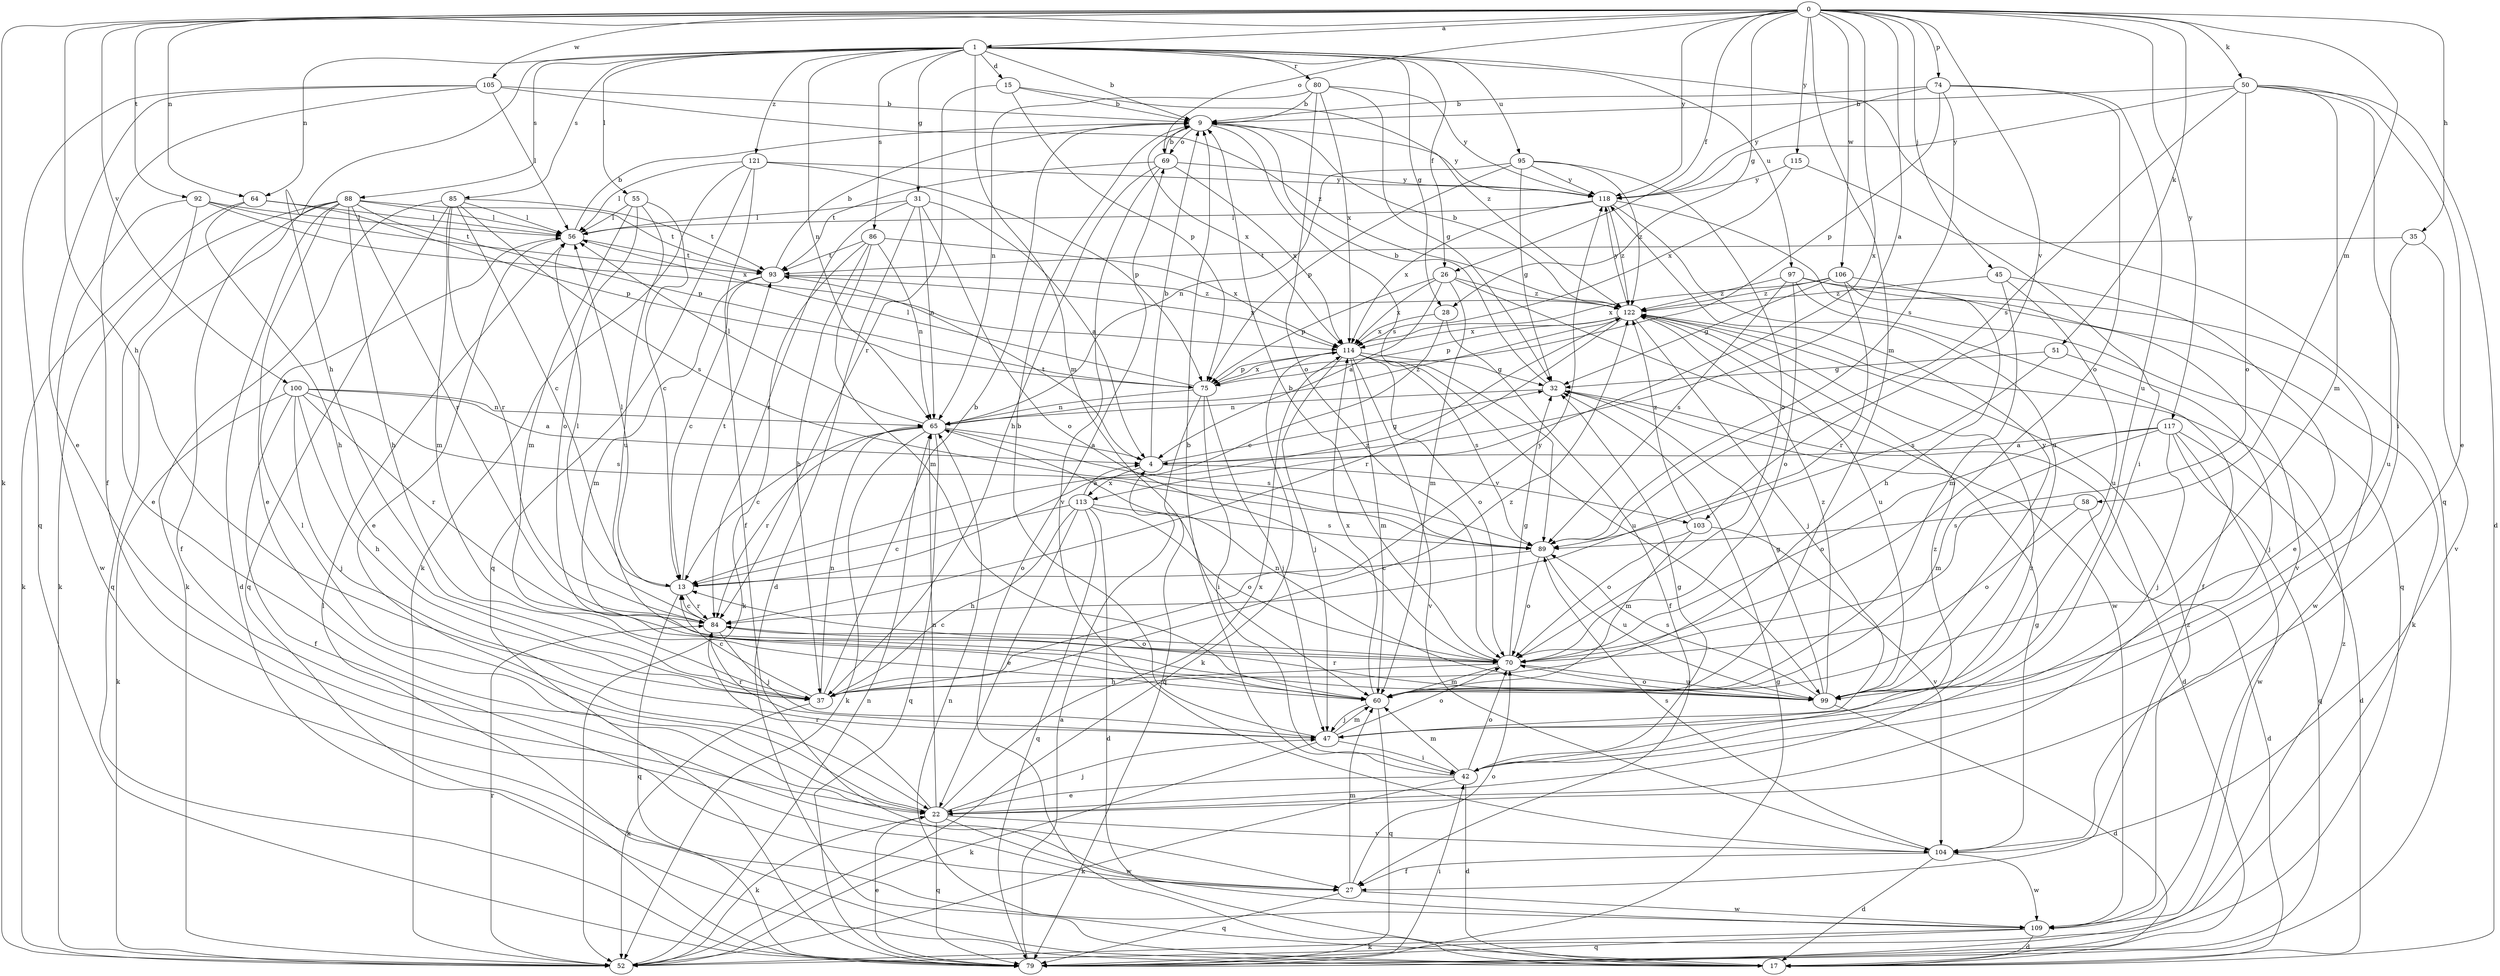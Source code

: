 strict digraph  {
0;
1;
4;
9;
13;
15;
17;
22;
26;
27;
28;
31;
32;
35;
37;
42;
45;
47;
50;
51;
52;
55;
56;
58;
60;
64;
65;
69;
70;
74;
75;
79;
80;
84;
85;
86;
88;
89;
92;
93;
95;
97;
99;
100;
103;
104;
105;
106;
109;
113;
114;
115;
117;
118;
121;
122;
0 -> 1  [label=a];
0 -> 4  [label=a];
0 -> 26  [label=f];
0 -> 28  [label=g];
0 -> 35  [label=h];
0 -> 37  [label=h];
0 -> 45  [label=j];
0 -> 50  [label=k];
0 -> 51  [label=k];
0 -> 52  [label=k];
0 -> 58  [label=m];
0 -> 60  [label=m];
0 -> 64  [label=n];
0 -> 69  [label=o];
0 -> 74  [label=p];
0 -> 92  [label=t];
0 -> 100  [label=v];
0 -> 103  [label=v];
0 -> 105  [label=w];
0 -> 106  [label=w];
0 -> 113  [label=x];
0 -> 115  [label=y];
0 -> 117  [label=y];
0 -> 118  [label=y];
1 -> 9  [label=b];
1 -> 15  [label=d];
1 -> 26  [label=f];
1 -> 28  [label=g];
1 -> 31  [label=g];
1 -> 37  [label=h];
1 -> 55  [label=l];
1 -> 60  [label=m];
1 -> 64  [label=n];
1 -> 65  [label=n];
1 -> 79  [label=q];
1 -> 80  [label=r];
1 -> 85  [label=s];
1 -> 86  [label=s];
1 -> 88  [label=s];
1 -> 95  [label=u];
1 -> 97  [label=u];
1 -> 121  [label=z];
4 -> 9  [label=b];
4 -> 32  [label=g];
4 -> 93  [label=t];
4 -> 103  [label=v];
4 -> 113  [label=x];
9 -> 69  [label=o];
9 -> 89  [label=s];
9 -> 114  [label=x];
9 -> 118  [label=y];
13 -> 56  [label=l];
13 -> 79  [label=q];
13 -> 84  [label=r];
13 -> 93  [label=t];
13 -> 122  [label=z];
15 -> 9  [label=b];
15 -> 75  [label=p];
15 -> 84  [label=r];
15 -> 122  [label=z];
17 -> 56  [label=l];
17 -> 65  [label=n];
17 -> 69  [label=o];
22 -> 47  [label=j];
22 -> 52  [label=k];
22 -> 56  [label=l];
22 -> 65  [label=n];
22 -> 79  [label=q];
22 -> 84  [label=r];
22 -> 104  [label=v];
22 -> 109  [label=w];
22 -> 114  [label=x];
22 -> 122  [label=z];
26 -> 4  [label=a];
26 -> 60  [label=m];
26 -> 75  [label=p];
26 -> 109  [label=w];
26 -> 114  [label=x];
26 -> 122  [label=z];
27 -> 60  [label=m];
27 -> 70  [label=o];
27 -> 79  [label=q];
27 -> 109  [label=w];
28 -> 13  [label=c];
28 -> 27  [label=f];
28 -> 114  [label=x];
31 -> 4  [label=a];
31 -> 17  [label=d];
31 -> 56  [label=l];
31 -> 65  [label=n];
31 -> 70  [label=o];
31 -> 84  [label=r];
32 -> 9  [label=b];
32 -> 17  [label=d];
32 -> 65  [label=n];
35 -> 93  [label=t];
35 -> 99  [label=u];
35 -> 104  [label=v];
37 -> 9  [label=b];
37 -> 13  [label=c];
37 -> 52  [label=k];
37 -> 65  [label=n];
37 -> 118  [label=y];
37 -> 122  [label=z];
42 -> 9  [label=b];
42 -> 17  [label=d];
42 -> 22  [label=e];
42 -> 32  [label=g];
42 -> 52  [label=k];
42 -> 60  [label=m];
42 -> 70  [label=o];
42 -> 122  [label=z];
45 -> 22  [label=e];
45 -> 60  [label=m];
45 -> 99  [label=u];
45 -> 122  [label=z];
47 -> 9  [label=b];
47 -> 42  [label=i];
47 -> 52  [label=k];
47 -> 60  [label=m];
47 -> 70  [label=o];
47 -> 84  [label=r];
50 -> 9  [label=b];
50 -> 17  [label=d];
50 -> 22  [label=e];
50 -> 42  [label=i];
50 -> 60  [label=m];
50 -> 70  [label=o];
50 -> 89  [label=s];
50 -> 118  [label=y];
51 -> 32  [label=g];
51 -> 47  [label=j];
51 -> 89  [label=s];
52 -> 65  [label=n];
52 -> 84  [label=r];
55 -> 13  [label=c];
55 -> 56  [label=l];
55 -> 60  [label=m];
55 -> 70  [label=o];
55 -> 99  [label=u];
56 -> 9  [label=b];
56 -> 22  [label=e];
56 -> 93  [label=t];
58 -> 17  [label=d];
58 -> 70  [label=o];
58 -> 89  [label=s];
60 -> 47  [label=j];
60 -> 79  [label=q];
60 -> 114  [label=x];
64 -> 37  [label=h];
64 -> 52  [label=k];
64 -> 56  [label=l];
64 -> 75  [label=p];
65 -> 4  [label=a];
65 -> 13  [label=c];
65 -> 52  [label=k];
65 -> 56  [label=l];
65 -> 79  [label=q];
65 -> 84  [label=r];
65 -> 89  [label=s];
65 -> 122  [label=z];
69 -> 9  [label=b];
69 -> 37  [label=h];
69 -> 93  [label=t];
69 -> 104  [label=v];
69 -> 114  [label=x];
69 -> 118  [label=y];
70 -> 9  [label=b];
70 -> 13  [label=c];
70 -> 32  [label=g];
70 -> 37  [label=h];
70 -> 60  [label=m];
70 -> 99  [label=u];
74 -> 9  [label=b];
74 -> 70  [label=o];
74 -> 75  [label=p];
74 -> 89  [label=s];
74 -> 99  [label=u];
74 -> 118  [label=y];
75 -> 42  [label=i];
75 -> 47  [label=j];
75 -> 56  [label=l];
75 -> 65  [label=n];
75 -> 79  [label=q];
75 -> 114  [label=x];
79 -> 4  [label=a];
79 -> 22  [label=e];
79 -> 32  [label=g];
79 -> 42  [label=i];
79 -> 122  [label=z];
80 -> 9  [label=b];
80 -> 32  [label=g];
80 -> 65  [label=n];
80 -> 70  [label=o];
80 -> 114  [label=x];
80 -> 118  [label=y];
84 -> 13  [label=c];
84 -> 47  [label=j];
84 -> 56  [label=l];
84 -> 70  [label=o];
85 -> 13  [label=c];
85 -> 52  [label=k];
85 -> 56  [label=l];
85 -> 60  [label=m];
85 -> 79  [label=q];
85 -> 84  [label=r];
85 -> 89  [label=s];
85 -> 93  [label=t];
86 -> 37  [label=h];
86 -> 52  [label=k];
86 -> 60  [label=m];
86 -> 65  [label=n];
86 -> 93  [label=t];
86 -> 114  [label=x];
88 -> 17  [label=d];
88 -> 22  [label=e];
88 -> 27  [label=f];
88 -> 37  [label=h];
88 -> 52  [label=k];
88 -> 56  [label=l];
88 -> 75  [label=p];
88 -> 79  [label=q];
88 -> 84  [label=r];
88 -> 93  [label=t];
89 -> 13  [label=c];
89 -> 70  [label=o];
89 -> 99  [label=u];
92 -> 22  [label=e];
92 -> 56  [label=l];
92 -> 93  [label=t];
92 -> 109  [label=w];
92 -> 114  [label=x];
93 -> 9  [label=b];
93 -> 13  [label=c];
93 -> 60  [label=m];
93 -> 114  [label=x];
93 -> 122  [label=z];
95 -> 32  [label=g];
95 -> 65  [label=n];
95 -> 70  [label=o];
95 -> 75  [label=p];
95 -> 118  [label=y];
95 -> 122  [label=z];
97 -> 27  [label=f];
97 -> 52  [label=k];
97 -> 70  [label=o];
97 -> 89  [label=s];
97 -> 109  [label=w];
97 -> 122  [label=z];
99 -> 17  [label=d];
99 -> 32  [label=g];
99 -> 65  [label=n];
99 -> 70  [label=o];
99 -> 84  [label=r];
99 -> 89  [label=s];
99 -> 118  [label=y];
99 -> 122  [label=z];
100 -> 4  [label=a];
100 -> 27  [label=f];
100 -> 37  [label=h];
100 -> 47  [label=j];
100 -> 52  [label=k];
100 -> 65  [label=n];
100 -> 84  [label=r];
100 -> 89  [label=s];
103 -> 60  [label=m];
103 -> 70  [label=o];
103 -> 104  [label=v];
103 -> 122  [label=z];
104 -> 17  [label=d];
104 -> 27  [label=f];
104 -> 32  [label=g];
104 -> 89  [label=s];
104 -> 109  [label=w];
105 -> 9  [label=b];
105 -> 22  [label=e];
105 -> 27  [label=f];
105 -> 56  [label=l];
105 -> 79  [label=q];
105 -> 122  [label=z];
106 -> 32  [label=g];
106 -> 37  [label=h];
106 -> 84  [label=r];
106 -> 104  [label=v];
106 -> 114  [label=x];
106 -> 122  [label=z];
109 -> 17  [label=d];
109 -> 52  [label=k];
109 -> 79  [label=q];
109 -> 122  [label=z];
113 -> 4  [label=a];
113 -> 13  [label=c];
113 -> 17  [label=d];
113 -> 22  [label=e];
113 -> 37  [label=h];
113 -> 70  [label=o];
113 -> 79  [label=q];
113 -> 89  [label=s];
114 -> 32  [label=g];
114 -> 47  [label=j];
114 -> 52  [label=k];
114 -> 60  [label=m];
114 -> 70  [label=o];
114 -> 75  [label=p];
114 -> 89  [label=s];
114 -> 99  [label=u];
114 -> 104  [label=v];
115 -> 42  [label=i];
115 -> 114  [label=x];
115 -> 118  [label=y];
117 -> 4  [label=a];
117 -> 17  [label=d];
117 -> 47  [label=j];
117 -> 60  [label=m];
117 -> 70  [label=o];
117 -> 79  [label=q];
117 -> 109  [label=w];
118 -> 56  [label=l];
118 -> 79  [label=q];
118 -> 99  [label=u];
118 -> 114  [label=x];
118 -> 122  [label=z];
121 -> 27  [label=f];
121 -> 52  [label=k];
121 -> 56  [label=l];
121 -> 75  [label=p];
121 -> 79  [label=q];
121 -> 118  [label=y];
122 -> 9  [label=b];
122 -> 47  [label=j];
122 -> 75  [label=p];
122 -> 84  [label=r];
122 -> 99  [label=u];
122 -> 114  [label=x];
122 -> 118  [label=y];
}
